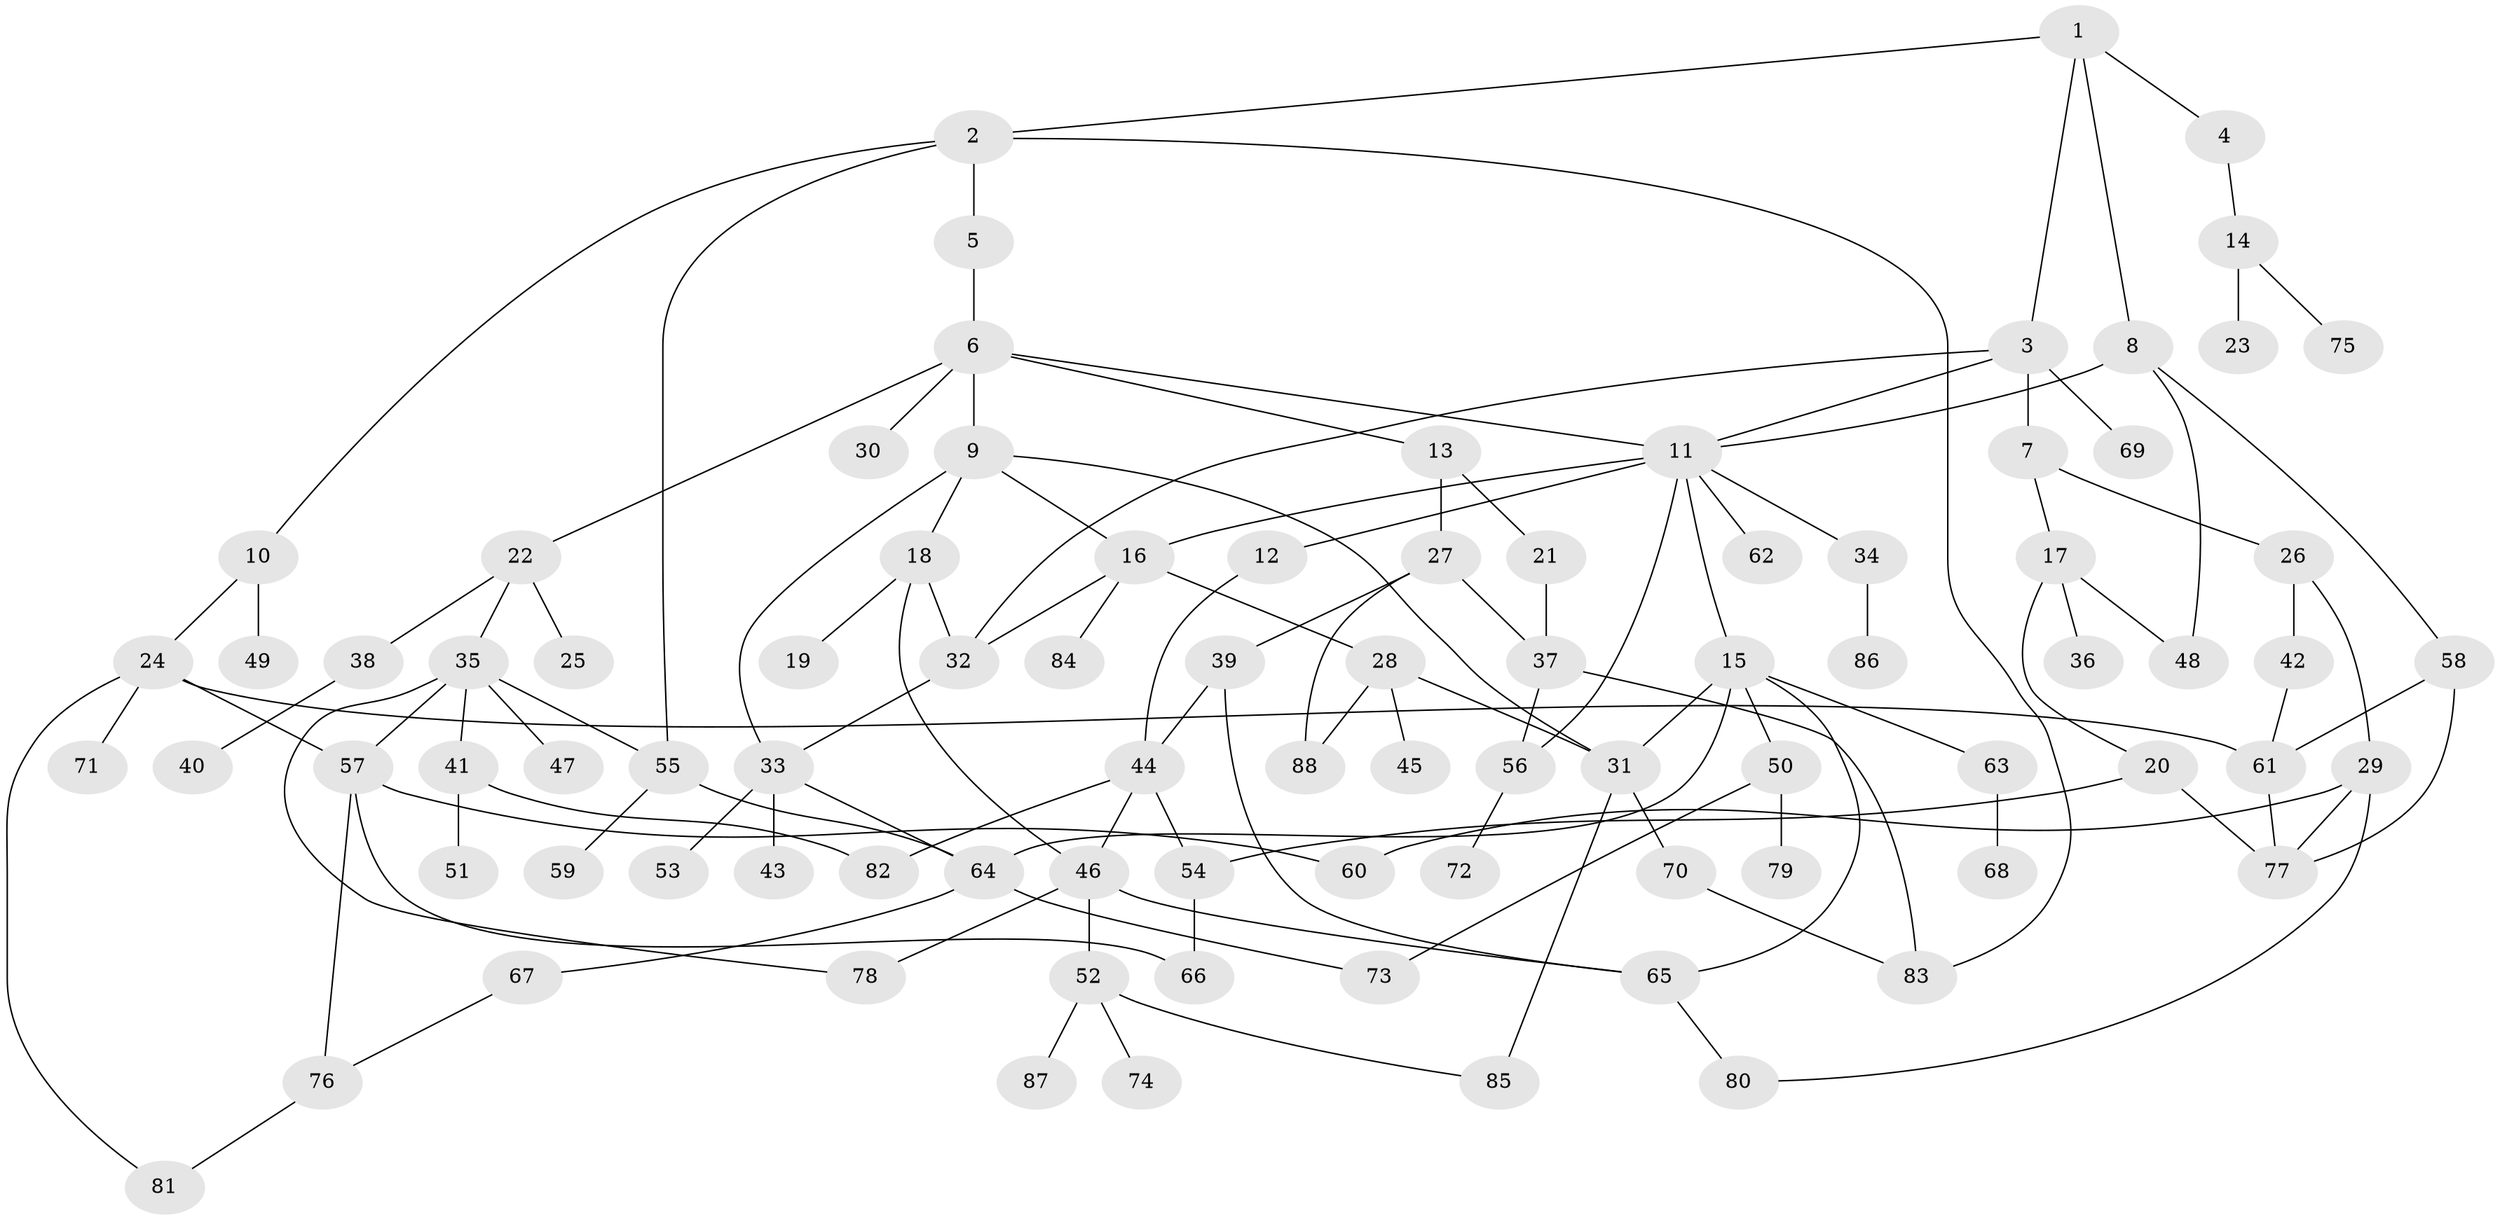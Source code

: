 // coarse degree distribution, {2: 0.23076923076923078, 1: 0.6153846153846154, 4: 0.07692307692307693, 7: 0.038461538461538464, 17: 0.038461538461538464}
// Generated by graph-tools (version 1.1) at 2025/44/03/04/25 21:44:23]
// undirected, 88 vertices, 124 edges
graph export_dot {
graph [start="1"]
  node [color=gray90,style=filled];
  1;
  2;
  3;
  4;
  5;
  6;
  7;
  8;
  9;
  10;
  11;
  12;
  13;
  14;
  15;
  16;
  17;
  18;
  19;
  20;
  21;
  22;
  23;
  24;
  25;
  26;
  27;
  28;
  29;
  30;
  31;
  32;
  33;
  34;
  35;
  36;
  37;
  38;
  39;
  40;
  41;
  42;
  43;
  44;
  45;
  46;
  47;
  48;
  49;
  50;
  51;
  52;
  53;
  54;
  55;
  56;
  57;
  58;
  59;
  60;
  61;
  62;
  63;
  64;
  65;
  66;
  67;
  68;
  69;
  70;
  71;
  72;
  73;
  74;
  75;
  76;
  77;
  78;
  79;
  80;
  81;
  82;
  83;
  84;
  85;
  86;
  87;
  88;
  1 -- 2;
  1 -- 3;
  1 -- 4;
  1 -- 8;
  2 -- 5;
  2 -- 10;
  2 -- 55;
  2 -- 83;
  3 -- 7;
  3 -- 11;
  3 -- 69;
  3 -- 32;
  4 -- 14;
  5 -- 6;
  6 -- 9;
  6 -- 13;
  6 -- 22;
  6 -- 30;
  6 -- 11;
  7 -- 17;
  7 -- 26;
  8 -- 48;
  8 -- 58;
  8 -- 11;
  9 -- 16;
  9 -- 18;
  9 -- 31;
  9 -- 33;
  10 -- 24;
  10 -- 49;
  11 -- 12;
  11 -- 15;
  11 -- 34;
  11 -- 56;
  11 -- 62;
  11 -- 16;
  12 -- 44;
  13 -- 21;
  13 -- 27;
  14 -- 23;
  14 -- 75;
  15 -- 50;
  15 -- 63;
  15 -- 64;
  15 -- 65;
  15 -- 31;
  16 -- 28;
  16 -- 32;
  16 -- 84;
  17 -- 20;
  17 -- 36;
  17 -- 48;
  18 -- 19;
  18 -- 32;
  18 -- 46;
  20 -- 77;
  20 -- 54;
  21 -- 37;
  22 -- 25;
  22 -- 35;
  22 -- 38;
  24 -- 57;
  24 -- 71;
  24 -- 81;
  24 -- 61;
  26 -- 29;
  26 -- 42;
  27 -- 37;
  27 -- 39;
  27 -- 88;
  28 -- 45;
  28 -- 88;
  28 -- 31;
  29 -- 60;
  29 -- 80;
  29 -- 77;
  31 -- 70;
  31 -- 85;
  32 -- 33;
  33 -- 43;
  33 -- 53;
  33 -- 64;
  34 -- 86;
  35 -- 41;
  35 -- 47;
  35 -- 55;
  35 -- 78;
  35 -- 57;
  37 -- 83;
  37 -- 56;
  38 -- 40;
  39 -- 65;
  39 -- 44;
  41 -- 51;
  41 -- 82;
  42 -- 61;
  44 -- 46;
  44 -- 54;
  44 -- 82;
  46 -- 52;
  46 -- 65;
  46 -- 78;
  50 -- 79;
  50 -- 73;
  52 -- 74;
  52 -- 85;
  52 -- 87;
  54 -- 66;
  55 -- 59;
  55 -- 64;
  56 -- 72;
  57 -- 66;
  57 -- 60;
  57 -- 76;
  58 -- 61;
  58 -- 77;
  61 -- 77;
  63 -- 68;
  64 -- 67;
  64 -- 73;
  65 -- 80;
  67 -- 76;
  70 -- 83;
  76 -- 81;
}
